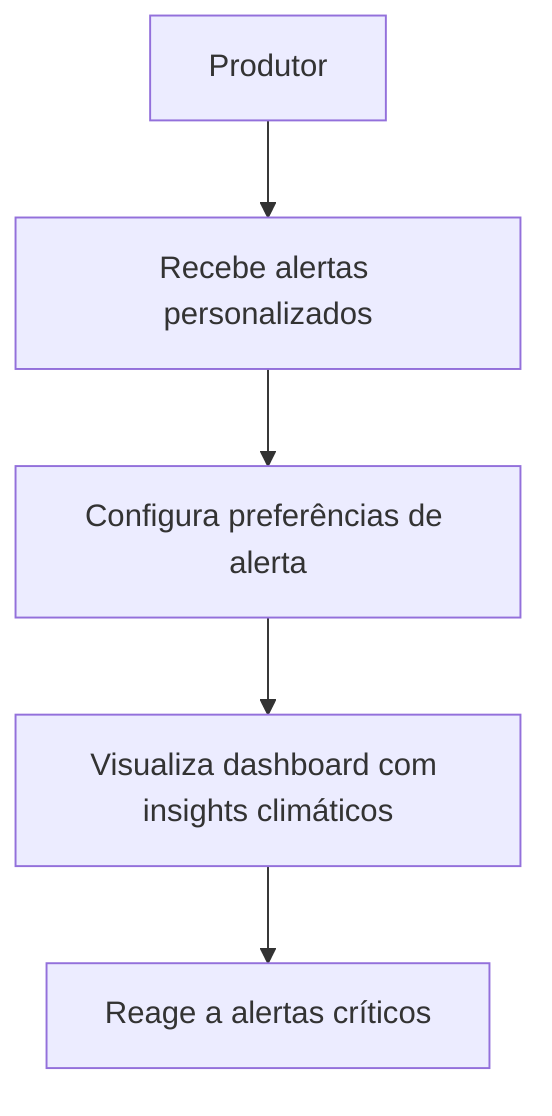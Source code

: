 flowchart TD
  P[Produtor] --> P1[Recebe alertas personalizados]
  P1 --> P2[Configura preferências de alerta]
  P2 --> P3[Visualiza dashboard com insights climáticos]
  P3 --> P4[Reage a alertas críticos]